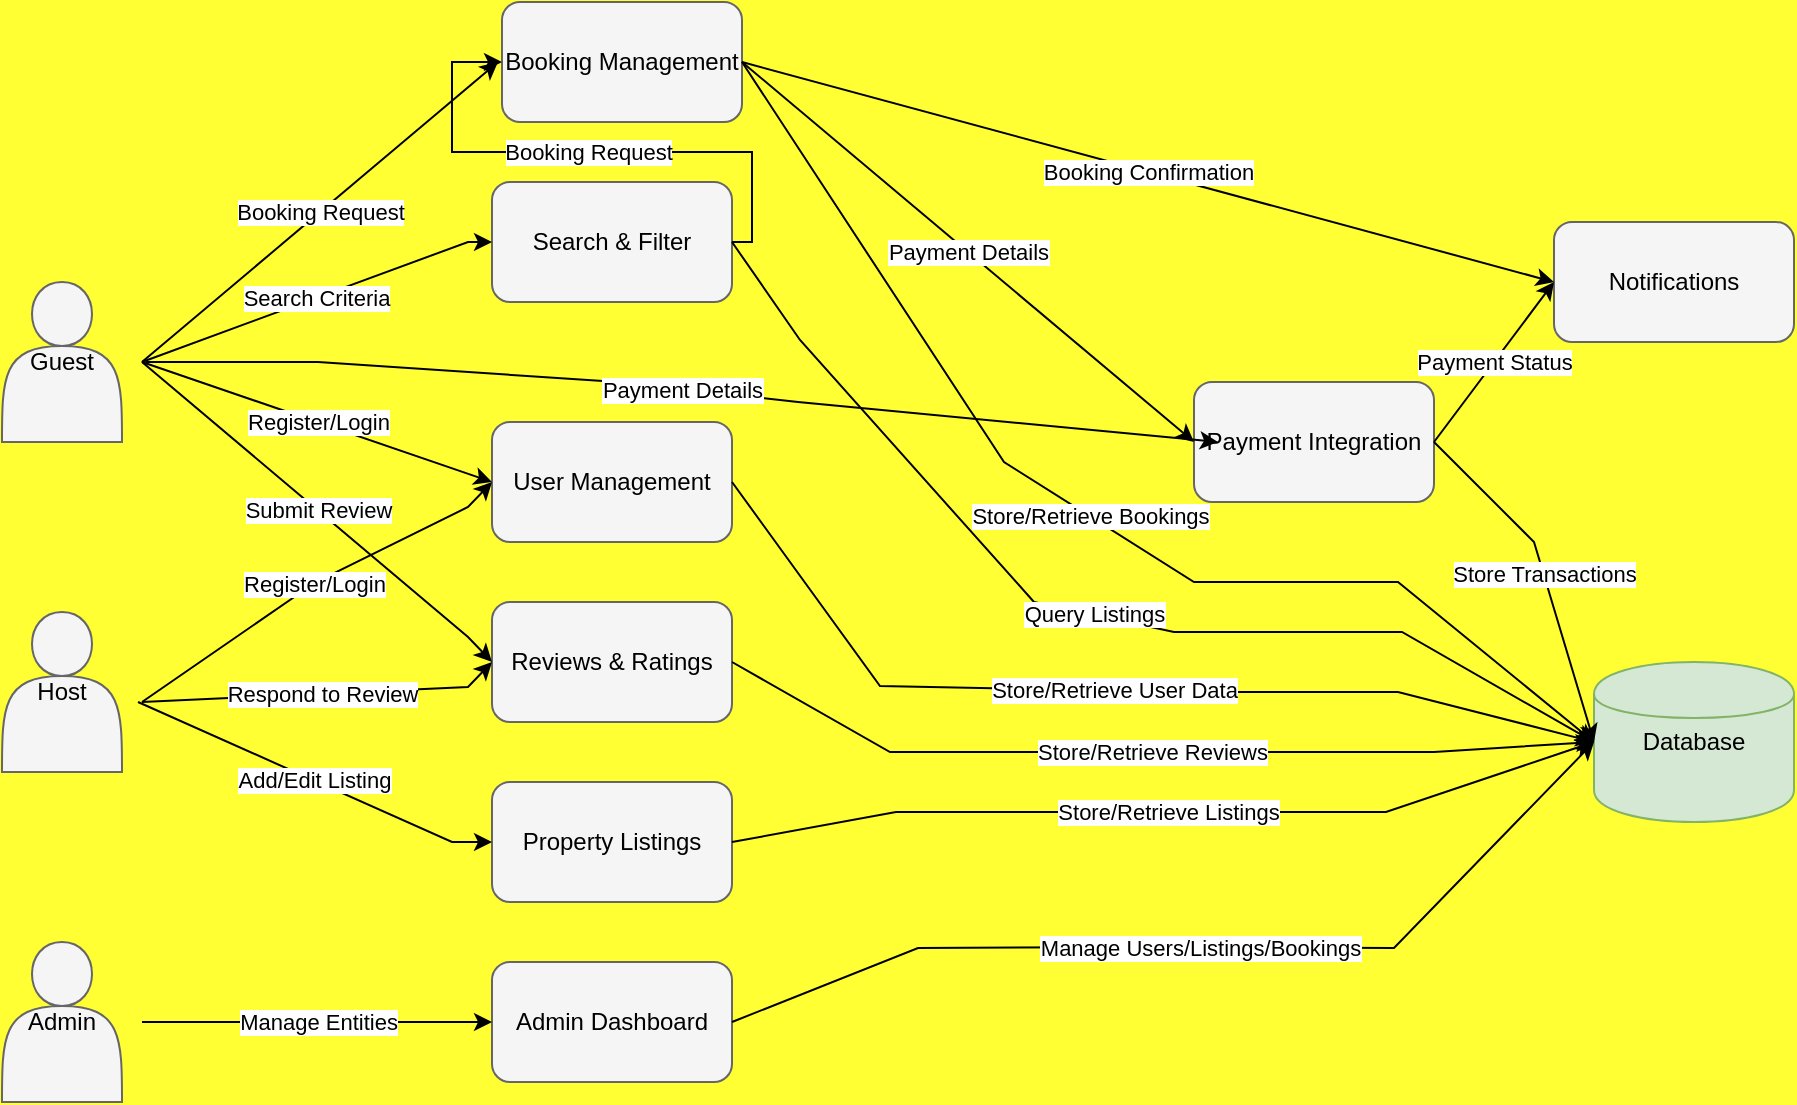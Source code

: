 <mxfile version="27.0.9">
  <diagram name="Page-1" id="dc2bdmG0TsHTd2rDjhFI">
    <mxGraphModel dx="657" dy="569" grid="0" gridSize="10" guides="1" tooltips="1" connect="1" arrows="1" fold="1" page="0" pageScale="1" pageWidth="850" pageHeight="1100" background="#FFFF33" math="0" shadow="0">
      <root>
        <mxCell id="0" />
        <mxCell id="1" parent="0" />
        <mxCell id="m9l3W2KCBE9sAPWuqWU2-20" value="Guest" style="shape=actor;whiteSpace=wrap;html=1;fillColor=#f5f5f5;strokeColor=#666666;" vertex="1" parent="1">
          <mxGeometry x="-36" y="80" width="60" height="80" as="geometry" />
        </mxCell>
        <mxCell id="m9l3W2KCBE9sAPWuqWU2-21" value="Host" style="shape=actor;whiteSpace=wrap;html=1;fillColor=#f5f5f5;strokeColor=#666666;" vertex="1" parent="1">
          <mxGeometry x="-36" y="245" width="60" height="80" as="geometry" />
        </mxCell>
        <mxCell id="m9l3W2KCBE9sAPWuqWU2-22" value="Admin" style="shape=actor;whiteSpace=wrap;html=1;fillColor=#f5f5f5;strokeColor=#666666;" vertex="1" parent="1">
          <mxGeometry x="-36" y="410" width="60" height="80" as="geometry" />
        </mxCell>
        <mxCell id="m9l3W2KCBE9sAPWuqWU2-23" value="Database" style="shape=cylinder;whiteSpace=wrap;html=1;fillColor=#d5e8d4;strokeColor=#82b366;" vertex="1" parent="1">
          <mxGeometry x="760" y="270" width="100" height="80" as="geometry" />
        </mxCell>
        <mxCell id="m9l3W2KCBE9sAPWuqWU2-24" value="User Management" style="rounded=1;whiteSpace=wrap;html=1;fillColor=#f5f5f5;strokeColor=#666666;" vertex="1" parent="1">
          <mxGeometry x="209" y="150" width="120" height="60" as="geometry" />
        </mxCell>
        <mxCell id="m9l3W2KCBE9sAPWuqWU2-25" value="Property Listings" style="rounded=1;whiteSpace=wrap;html=1;fillColor=#f5f5f5;strokeColor=#666666;" vertex="1" parent="1">
          <mxGeometry x="209" y="330" width="120" height="60" as="geometry" />
        </mxCell>
        <mxCell id="m9l3W2KCBE9sAPWuqWU2-26" value="Search &amp; Filter" style="rounded=1;whiteSpace=wrap;html=1;fillColor=#f5f5f5;strokeColor=#666666;" vertex="1" parent="1">
          <mxGeometry x="209" y="30" width="120" height="60" as="geometry" />
        </mxCell>
        <mxCell id="m9l3W2KCBE9sAPWuqWU2-27" value="Booking Management" style="rounded=1;whiteSpace=wrap;html=1;fillColor=#f5f5f5;strokeColor=#666666;" vertex="1" parent="1">
          <mxGeometry x="214" y="-60" width="120" height="60" as="geometry" />
        </mxCell>
        <mxCell id="m9l3W2KCBE9sAPWuqWU2-28" value="Payment Integration" style="rounded=1;whiteSpace=wrap;html=1;fillColor=#f5f5f5;strokeColor=#666666;" vertex="1" parent="1">
          <mxGeometry x="560" y="130" width="120" height="60" as="geometry" />
        </mxCell>
        <mxCell id="m9l3W2KCBE9sAPWuqWU2-29" value="Reviews &amp; Ratings" style="rounded=1;whiteSpace=wrap;html=1;fillColor=#f5f5f5;strokeColor=#666666;" vertex="1" parent="1">
          <mxGeometry x="209" y="240" width="120" height="60" as="geometry" />
        </mxCell>
        <mxCell id="m9l3W2KCBE9sAPWuqWU2-30" value="Notifications" style="rounded=1;whiteSpace=wrap;html=1;fillColor=#f5f5f5;strokeColor=#666666;" vertex="1" parent="1">
          <mxGeometry x="740" y="50" width="120" height="60" as="geometry" />
        </mxCell>
        <mxCell id="m9l3W2KCBE9sAPWuqWU2-31" value="Admin Dashboard" style="rounded=1;whiteSpace=wrap;html=1;fillColor=#f5f5f5;strokeColor=#666666;" vertex="1" parent="1">
          <mxGeometry x="209" y="420" width="120" height="60" as="geometry" />
        </mxCell>
        <mxCell id="m9l3W2KCBE9sAPWuqWU2-32" value="Register/Login" style="rounded=0;html=1;exitX=1;exitY=0.5;entryX=0;entryY=0.5;orthogonal=1;" edge="1" parent="1" target="m9l3W2KCBE9sAPWuqWU2-24">
          <mxGeometry relative="1" as="geometry">
            <mxPoint x="34" y="120" as="sourcePoint" />
          </mxGeometry>
        </mxCell>
        <mxCell id="m9l3W2KCBE9sAPWuqWU2-33" value="Search Criteria" style="edgeStyle=orthogonalEdgeStyle;rounded=0;html=1;exitX=1;exitY=0.5;entryX=0;entryY=0.5;noEdgeStyle=1;orthogonal=1;" edge="1" parent="1" target="m9l3W2KCBE9sAPWuqWU2-26">
          <mxGeometry relative="1" as="geometry">
            <mxPoint x="34" y="120" as="sourcePoint" />
            <Array as="points">
              <mxPoint x="197" y="60" />
            </Array>
          </mxGeometry>
        </mxCell>
        <mxCell id="m9l3W2KCBE9sAPWuqWU2-34" value="Booking Request" style="rounded=0;html=1;exitX=1;exitY=0.5;orthogonal=1;" edge="1" parent="1">
          <mxGeometry relative="1" as="geometry">
            <mxPoint x="34" y="120" as="sourcePoint" />
            <mxPoint x="212" y="-30" as="targetPoint" />
          </mxGeometry>
        </mxCell>
        <mxCell id="m9l3W2KCBE9sAPWuqWU2-35" value="Payment Details" style="edgeStyle=orthogonalEdgeStyle;rounded=0;html=1;exitX=1;exitY=0.5;entryX=0;entryY=0.5;noEdgeStyle=1;orthogonal=1;" edge="1" parent="1">
          <mxGeometry relative="1" as="geometry">
            <mxPoint x="36" y="120" as="sourcePoint" />
            <mxPoint x="572" y="160" as="targetPoint" />
            <Array as="points">
              <mxPoint x="88" y="120" />
              <mxPoint x="122" y="120" />
              <mxPoint x="272" y="130" />
              <mxPoint x="362" y="140" />
            </Array>
          </mxGeometry>
        </mxCell>
        <mxCell id="m9l3W2KCBE9sAPWuqWU2-36" value="Submit Review" style="edgeStyle=orthogonalEdgeStyle;rounded=0;html=1;exitX=1;exitY=0.5;entryX=0;entryY=0.5;noEdgeStyle=1;orthogonal=1;" edge="1" parent="1" target="m9l3W2KCBE9sAPWuqWU2-29">
          <mxGeometry relative="1" as="geometry">
            <mxPoint x="34" y="120" as="sourcePoint" />
            <Array as="points">
              <mxPoint x="197" y="257.5" />
            </Array>
          </mxGeometry>
        </mxCell>
        <mxCell id="m9l3W2KCBE9sAPWuqWU2-37" value="Register/Login" style="edgeStyle=orthogonalEdgeStyle;rounded=0;html=1;entryX=0;entryY=0.5;noEdgeStyle=1;orthogonal=1;" edge="1" parent="1" target="m9l3W2KCBE9sAPWuqWU2-24">
          <mxGeometry relative="1" as="geometry">
            <mxPoint x="34" y="290" as="sourcePoint" />
            <Array as="points">
              <mxPoint x="121" y="230" />
              <mxPoint x="197" y="192.5" />
            </Array>
          </mxGeometry>
        </mxCell>
        <mxCell id="m9l3W2KCBE9sAPWuqWU2-38" value="Add/Edit Listing" style="edgeStyle=orthogonalEdgeStyle;rounded=0;html=1;entryX=0;entryY=0.5;noEdgeStyle=1;orthogonal=1;entryDx=0;entryDy=0;" edge="1" parent="1" target="m9l3W2KCBE9sAPWuqWU2-25">
          <mxGeometry relative="1" as="geometry">
            <mxPoint x="32" y="290" as="sourcePoint" />
            <mxPoint x="209" y="395" as="targetPoint" />
            <Array as="points">
              <mxPoint x="189" y="360" />
            </Array>
          </mxGeometry>
        </mxCell>
        <mxCell id="m9l3W2KCBE9sAPWuqWU2-39" value="Respond to Review" style="edgeStyle=orthogonalEdgeStyle;rounded=0;html=1;entryX=0;entryY=0.5;noEdgeStyle=1;orthogonal=1;" edge="1" parent="1" target="m9l3W2KCBE9sAPWuqWU2-29">
          <mxGeometry relative="1" as="geometry">
            <mxPoint x="34" y="290" as="sourcePoint" />
            <Array as="points">
              <mxPoint x="197" y="282.5" />
            </Array>
          </mxGeometry>
        </mxCell>
        <mxCell id="m9l3W2KCBE9sAPWuqWU2-40" value="Manage Entities" style="edgeStyle=orthogonalEdgeStyle;rounded=0;html=1;exitX=1;exitY=0.5;entryX=0;entryY=0.5;noEdgeStyle=1;orthogonal=1;" edge="1" parent="1" target="m9l3W2KCBE9sAPWuqWU2-31">
          <mxGeometry relative="1" as="geometry">
            <mxPoint x="34" y="450" as="sourcePoint" />
            <Array as="points">
              <mxPoint x="121" y="450" />
              <mxPoint x="197" y="450" />
            </Array>
          </mxGeometry>
        </mxCell>
        <mxCell id="m9l3W2KCBE9sAPWuqWU2-41" value="Store/Retrieve User Data" style="edgeStyle=orthogonalEdgeStyle;rounded=0;html=1;exitX=1;exitY=0.5;entryX=0;entryY=0.5;noEdgeStyle=1;orthogonal=1;" edge="1" parent="1" source="m9l3W2KCBE9sAPWuqWU2-24" target="m9l3W2KCBE9sAPWuqWU2-23">
          <mxGeometry relative="1" as="geometry">
            <Array as="points">
              <mxPoint x="403" y="282" />
              <mxPoint x="550" y="285" />
              <mxPoint x="550" y="285" />
              <mxPoint x="662" y="285" />
            </Array>
          </mxGeometry>
        </mxCell>
        <mxCell id="m9l3W2KCBE9sAPWuqWU2-42" value="Store/Retrieve Listings" style="edgeStyle=orthogonalEdgeStyle;rounded=0;html=1;exitX=1;exitY=0.5;entryX=0;entryY=0.5;noEdgeStyle=1;orthogonal=1;" edge="1" parent="1" source="m9l3W2KCBE9sAPWuqWU2-25" target="m9l3W2KCBE9sAPWuqWU2-23">
          <mxGeometry relative="1" as="geometry">
            <Array as="points">
              <mxPoint x="411" y="345" />
              <mxPoint x="550" y="345" />
              <mxPoint x="550" y="345" />
              <mxPoint x="656" y="345" />
            </Array>
          </mxGeometry>
        </mxCell>
        <mxCell id="m9l3W2KCBE9sAPWuqWU2-43" value="Query Listings" style="edgeStyle=orthogonalEdgeStyle;rounded=0;html=1;exitX=1;exitY=0.5;entryX=0;entryY=0.5;noEdgeStyle=1;orthogonal=1;" edge="1" parent="1" source="m9l3W2KCBE9sAPWuqWU2-26" target="m9l3W2KCBE9sAPWuqWU2-23">
          <mxGeometry relative="1" as="geometry">
            <Array as="points">
              <mxPoint x="363" y="109" />
              <mxPoint x="480" y="240" />
              <mxPoint x="550" y="255" />
              <mxPoint x="664" y="255" />
            </Array>
          </mxGeometry>
        </mxCell>
        <mxCell id="m9l3W2KCBE9sAPWuqWU2-44" value="Store/Retrieve Bookings" style="edgeStyle=orthogonalEdgeStyle;rounded=0;html=1;exitX=1;exitY=0.5;entryX=0;entryY=0.5;noEdgeStyle=1;orthogonal=1;" edge="1" parent="1" source="m9l3W2KCBE9sAPWuqWU2-27" target="m9l3W2KCBE9sAPWuqWU2-23">
          <mxGeometry relative="1" as="geometry">
            <Array as="points">
              <mxPoint x="465" y="170" />
              <mxPoint x="560" y="230" />
              <mxPoint x="662" y="230" />
            </Array>
          </mxGeometry>
        </mxCell>
        <mxCell id="m9l3W2KCBE9sAPWuqWU2-45" value="Store Transactions" style="edgeStyle=orthogonalEdgeStyle;rounded=0;html=1;exitX=1;exitY=0.5;entryX=0;entryY=0.5;noEdgeStyle=1;orthogonal=1;" edge="1" parent="1" source="m9l3W2KCBE9sAPWuqWU2-28" target="m9l3W2KCBE9sAPWuqWU2-23">
          <mxGeometry relative="1" as="geometry">
            <Array as="points">
              <mxPoint x="730" y="210" />
            </Array>
          </mxGeometry>
        </mxCell>
        <mxCell id="m9l3W2KCBE9sAPWuqWU2-46" value="Store/Retrieve Reviews" style="edgeStyle=orthogonalEdgeStyle;rounded=0;html=1;exitX=1;exitY=0.5;entryX=0;entryY=0.5;noEdgeStyle=1;orthogonal=1;" edge="1" parent="1" source="m9l3W2KCBE9sAPWuqWU2-29" target="m9l3W2KCBE9sAPWuqWU2-23">
          <mxGeometry relative="1" as="geometry">
            <Array as="points">
              <mxPoint x="408" y="315" />
              <mxPoint x="550" y="315" />
              <mxPoint x="550" y="315" />
              <mxPoint x="680" y="315" />
            </Array>
          </mxGeometry>
        </mxCell>
        <mxCell id="m9l3W2KCBE9sAPWuqWU2-47" value="Booking Request" style="edgeStyle=orthogonalEdgeStyle;rounded=0;html=1;exitX=1;exitY=0.5;entryX=0;entryY=0.5;orthogonal=1;entryDx=0;entryDy=0;" edge="1" parent="1" source="m9l3W2KCBE9sAPWuqWU2-26" target="m9l3W2KCBE9sAPWuqWU2-27">
          <mxGeometry relative="1" as="geometry">
            <mxPoint x="209" y="-30" as="targetPoint" />
            <Array as="points">
              <mxPoint x="339" y="60" />
              <mxPoint x="339" y="15" />
              <mxPoint x="189" y="15" />
              <mxPoint x="189" y="-30" />
            </Array>
          </mxGeometry>
        </mxCell>
        <mxCell id="m9l3W2KCBE9sAPWuqWU2-48" value="Booking Confirmation" style="rounded=0;html=1;exitX=1;exitY=0.5;entryX=0;entryY=0.5;orthogonal=1;" edge="1" parent="1" source="m9l3W2KCBE9sAPWuqWU2-27" target="m9l3W2KCBE9sAPWuqWU2-30">
          <mxGeometry relative="1" as="geometry" />
        </mxCell>
        <mxCell id="m9l3W2KCBE9sAPWuqWU2-49" value="Payment Details" style="edgeStyle=orthogonalEdgeStyle;rounded=0;html=1;exitX=1;exitY=0.5;entryX=0;entryY=0.5;noEdgeStyle=1;orthogonal=1;" edge="1" parent="1" source="m9l3W2KCBE9sAPWuqWU2-27" target="m9l3W2KCBE9sAPWuqWU2-28">
          <mxGeometry relative="1" as="geometry">
            <Array as="points" />
          </mxGeometry>
        </mxCell>
        <mxCell id="m9l3W2KCBE9sAPWuqWU2-50" value="Payment Status" style="rounded=0;html=1;exitX=1;exitY=0.5;entryX=0;entryY=0.5;orthogonal=1;entryDx=0;entryDy=0;" edge="1" parent="1" source="m9l3W2KCBE9sAPWuqWU2-28" target="m9l3W2KCBE9sAPWuqWU2-30">
          <mxGeometry relative="1" as="geometry">
            <mxPoint x="810" y="135" as="targetPoint" />
          </mxGeometry>
        </mxCell>
        <mxCell id="m9l3W2KCBE9sAPWuqWU2-51" value="Manage Users/Listings/Bookings" style="edgeStyle=orthogonalEdgeStyle;rounded=0;html=1;exitX=1;exitY=0.5;entryX=0;entryY=0.5;noEdgeStyle=1;orthogonal=1;" edge="1" parent="1" source="m9l3W2KCBE9sAPWuqWU2-31" target="m9l3W2KCBE9sAPWuqWU2-23">
          <mxGeometry relative="1" as="geometry">
            <Array as="points">
              <mxPoint x="422" y="413" />
              <mxPoint x="550" y="412.5" />
              <mxPoint x="550" y="412.5" />
              <mxPoint x="660" y="413" />
            </Array>
          </mxGeometry>
        </mxCell>
      </root>
    </mxGraphModel>
  </diagram>
</mxfile>
